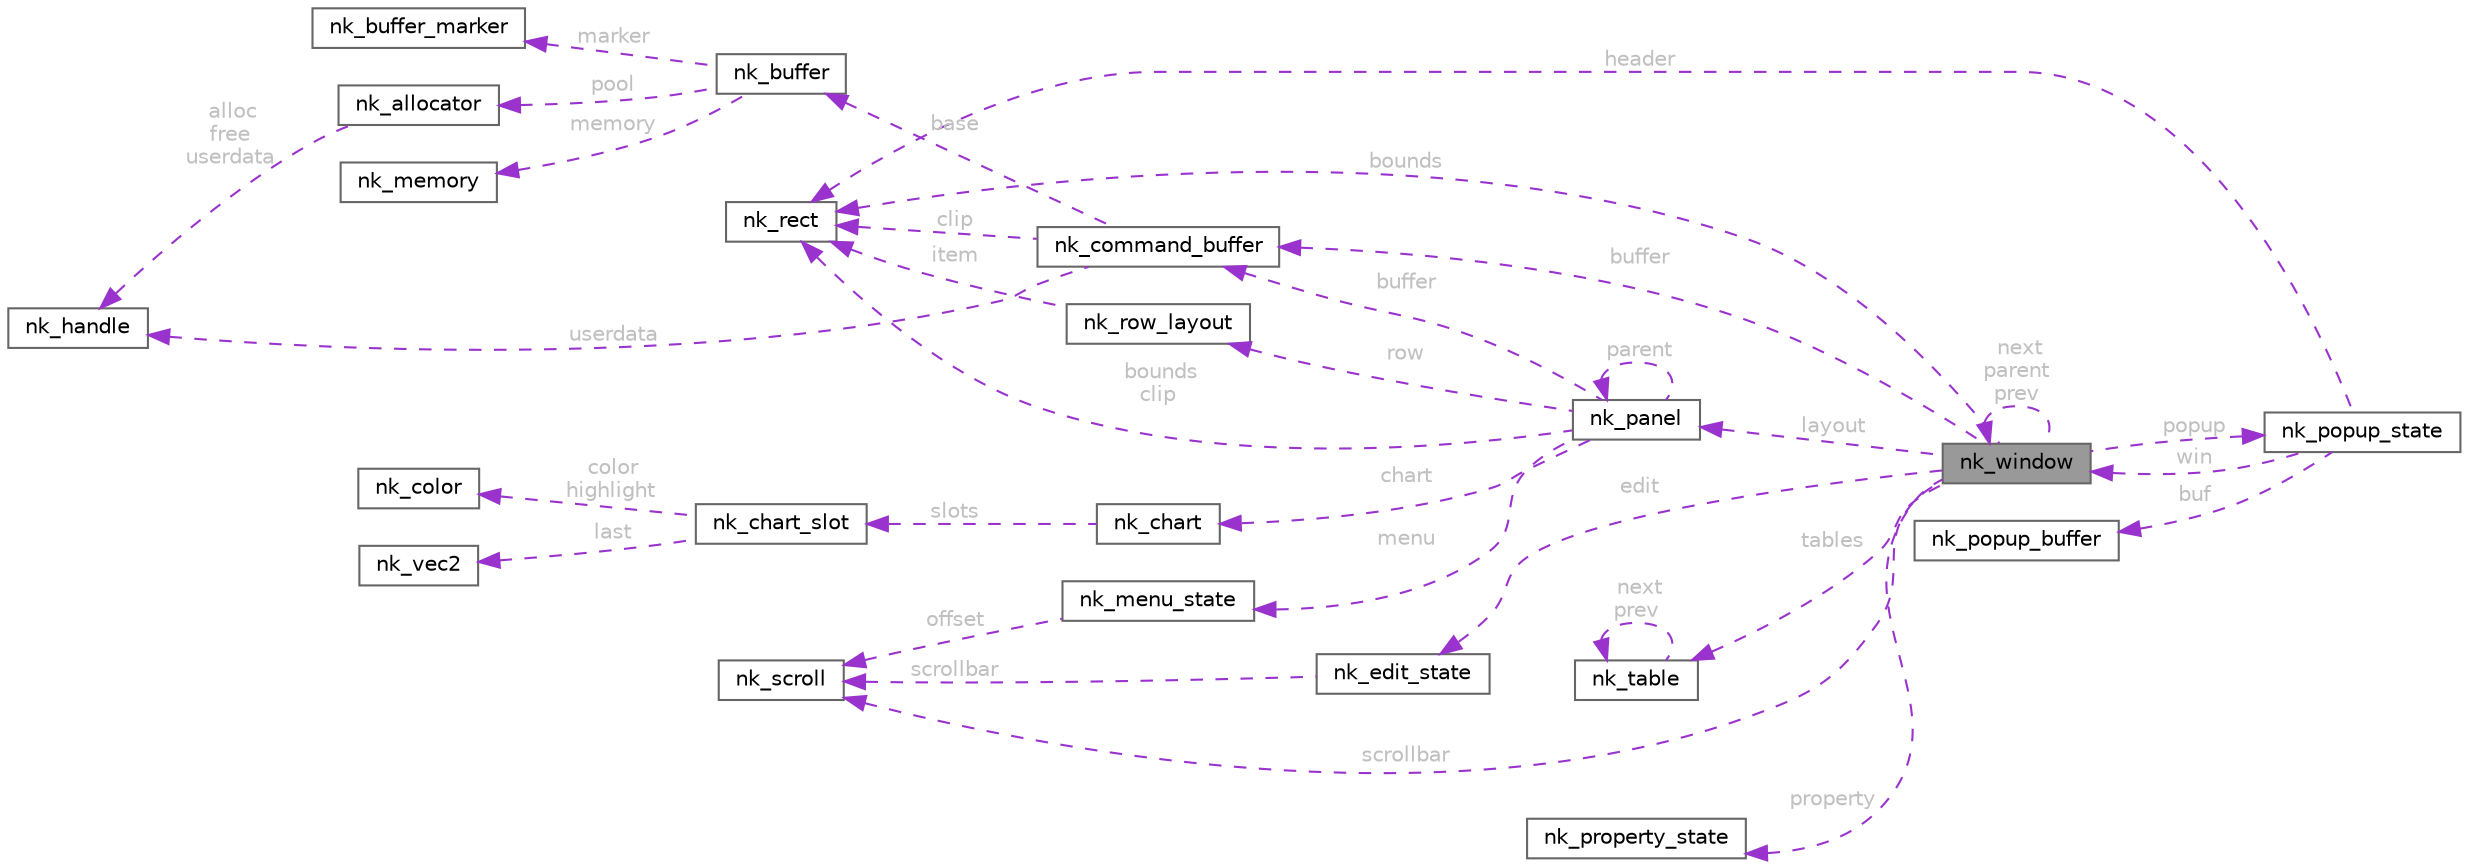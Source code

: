 digraph "nk_window"
{
 // LATEX_PDF_SIZE
  bgcolor="transparent";
  edge [fontname=Helvetica,fontsize=10,labelfontname=Helvetica,labelfontsize=10];
  node [fontname=Helvetica,fontsize=10,shape=box,height=0.2,width=0.4];
  rankdir="LR";
  Node1 [id="Node000001",label="nk_window",height=0.2,width=0.4,color="gray40", fillcolor="grey60", style="filled", fontcolor="black",tooltip=" "];
  Node2 -> Node1 [id="edge33_Node000001_Node000002",dir="back",color="darkorchid3",style="dashed",tooltip=" ",label=" bounds",fontcolor="grey" ];
  Node2 [id="Node000002",label="nk_rect",height=0.2,width=0.4,color="gray40", fillcolor="white", style="filled",URL="$structnk__rect.html",tooltip=" "];
  Node3 -> Node1 [id="edge34_Node000001_Node000003",dir="back",color="darkorchid3",style="dashed",tooltip=" ",label=" scrollbar",fontcolor="grey" ];
  Node3 [id="Node000003",label="nk_scroll",height=0.2,width=0.4,color="gray40", fillcolor="white", style="filled",URL="$structnk__scroll.html",tooltip=" "];
  Node4 -> Node1 [id="edge35_Node000001_Node000004",dir="back",color="darkorchid3",style="dashed",tooltip=" ",label=" buffer",fontcolor="grey" ];
  Node4 [id="Node000004",label="nk_command_buffer",height=0.2,width=0.4,color="gray40", fillcolor="white", style="filled",URL="$structnk__command__buffer.html",tooltip=" "];
  Node5 -> Node4 [id="edge36_Node000004_Node000005",dir="back",color="darkorchid3",style="dashed",tooltip=" ",label=" base",fontcolor="grey" ];
  Node5 [id="Node000005",label="nk_buffer",height=0.2,width=0.4,color="gray40", fillcolor="white", style="filled",URL="$structnk__buffer.html",tooltip=" "];
  Node6 -> Node5 [id="edge37_Node000005_Node000006",dir="back",color="darkorchid3",style="dashed",tooltip=" ",label=" marker",fontcolor="grey" ];
  Node6 [id="Node000006",label="nk_buffer_marker",height=0.2,width=0.4,color="gray40", fillcolor="white", style="filled",URL="$structnk__buffer__marker.html",tooltip=" "];
  Node7 -> Node5 [id="edge38_Node000005_Node000007",dir="back",color="darkorchid3",style="dashed",tooltip=" ",label=" pool",fontcolor="grey" ];
  Node7 [id="Node000007",label="nk_allocator",height=0.2,width=0.4,color="gray40", fillcolor="white", style="filled",URL="$structnk__allocator.html",tooltip=" "];
  Node8 -> Node7 [id="edge39_Node000007_Node000008",dir="back",color="darkorchid3",style="dashed",tooltip=" ",label=" alloc\nfree\nuserdata",fontcolor="grey" ];
  Node8 [id="Node000008",label="nk_handle",height=0.2,width=0.4,color="gray40", fillcolor="white", style="filled",URL="$unionnk__handle.html",tooltip=" "];
  Node9 -> Node5 [id="edge40_Node000005_Node000009",dir="back",color="darkorchid3",style="dashed",tooltip=" ",label=" memory",fontcolor="grey" ];
  Node9 [id="Node000009",label="nk_memory",height=0.2,width=0.4,color="gray40", fillcolor="white", style="filled",URL="$structnk__memory.html",tooltip=" "];
  Node2 -> Node4 [id="edge41_Node000004_Node000002",dir="back",color="darkorchid3",style="dashed",tooltip=" ",label=" clip",fontcolor="grey" ];
  Node8 -> Node4 [id="edge42_Node000004_Node000008",dir="back",color="darkorchid3",style="dashed",tooltip=" ",label=" userdata",fontcolor="grey" ];
  Node10 -> Node1 [id="edge43_Node000001_Node000010",dir="back",color="darkorchid3",style="dashed",tooltip=" ",label=" layout",fontcolor="grey" ];
  Node10 [id="Node000010",label="nk_panel",height=0.2,width=0.4,color="gray40", fillcolor="white", style="filled",URL="$structnk__panel.html",tooltip=" "];
  Node2 -> Node10 [id="edge44_Node000010_Node000002",dir="back",color="darkorchid3",style="dashed",tooltip=" ",label=" bounds\nclip",fontcolor="grey" ];
  Node11 -> Node10 [id="edge45_Node000010_Node000011",dir="back",color="darkorchid3",style="dashed",tooltip=" ",label=" menu",fontcolor="grey" ];
  Node11 [id="Node000011",label="nk_menu_state",height=0.2,width=0.4,color="gray40", fillcolor="white", style="filled",URL="$structnk__menu__state.html",tooltip=" "];
  Node3 -> Node11 [id="edge46_Node000011_Node000003",dir="back",color="darkorchid3",style="dashed",tooltip=" ",label=" offset",fontcolor="grey" ];
  Node12 -> Node10 [id="edge47_Node000010_Node000012",dir="back",color="darkorchid3",style="dashed",tooltip=" ",label=" row",fontcolor="grey" ];
  Node12 [id="Node000012",label="nk_row_layout",height=0.2,width=0.4,color="gray40", fillcolor="white", style="filled",URL="$structnk__row__layout.html",tooltip=" "];
  Node2 -> Node12 [id="edge48_Node000012_Node000002",dir="back",color="darkorchid3",style="dashed",tooltip=" ",label=" item",fontcolor="grey" ];
  Node13 -> Node10 [id="edge49_Node000010_Node000013",dir="back",color="darkorchid3",style="dashed",tooltip=" ",label=" chart",fontcolor="grey" ];
  Node13 [id="Node000013",label="nk_chart",height=0.2,width=0.4,color="gray40", fillcolor="white", style="filled",URL="$structnk__chart.html",tooltip=" "];
  Node14 -> Node13 [id="edge50_Node000013_Node000014",dir="back",color="darkorchid3",style="dashed",tooltip=" ",label=" slots",fontcolor="grey" ];
  Node14 [id="Node000014",label="nk_chart_slot",height=0.2,width=0.4,color="gray40", fillcolor="white", style="filled",URL="$structnk__chart__slot.html",tooltip=" "];
  Node15 -> Node14 [id="edge51_Node000014_Node000015",dir="back",color="darkorchid3",style="dashed",tooltip=" ",label=" color\nhighlight",fontcolor="grey" ];
  Node15 [id="Node000015",label="nk_color",height=0.2,width=0.4,color="gray40", fillcolor="white", style="filled",URL="$structnk__color.html",tooltip=" "];
  Node16 -> Node14 [id="edge52_Node000014_Node000016",dir="back",color="darkorchid3",style="dashed",tooltip=" ",label=" last",fontcolor="grey" ];
  Node16 [id="Node000016",label="nk_vec2",height=0.2,width=0.4,color="gray40", fillcolor="white", style="filled",URL="$structnk__vec2.html",tooltip=" "];
  Node4 -> Node10 [id="edge53_Node000010_Node000004",dir="back",color="darkorchid3",style="dashed",tooltip=" ",label=" buffer",fontcolor="grey" ];
  Node10 -> Node10 [id="edge54_Node000010_Node000010",dir="back",color="darkorchid3",style="dashed",tooltip=" ",label=" parent",fontcolor="grey" ];
  Node17 -> Node1 [id="edge55_Node000001_Node000017",dir="back",color="darkorchid3",style="dashed",tooltip=" ",label=" property",fontcolor="grey" ];
  Node17 [id="Node000017",label="nk_property_state",height=0.2,width=0.4,color="gray40", fillcolor="white", style="filled",URL="$structnk__property__state.html",tooltip=" "];
  Node18 -> Node1 [id="edge56_Node000001_Node000018",dir="back",color="darkorchid3",style="dashed",tooltip=" ",label=" popup",fontcolor="grey" ];
  Node18 [id="Node000018",label="nk_popup_state",height=0.2,width=0.4,color="gray40", fillcolor="white", style="filled",URL="$structnk__popup__state.html",tooltip=" "];
  Node1 -> Node18 [id="edge57_Node000018_Node000001",dir="back",color="darkorchid3",style="dashed",tooltip=" ",label=" win",fontcolor="grey" ];
  Node19 -> Node18 [id="edge58_Node000018_Node000019",dir="back",color="darkorchid3",style="dashed",tooltip=" ",label=" buf",fontcolor="grey" ];
  Node19 [id="Node000019",label="nk_popup_buffer",height=0.2,width=0.4,color="gray40", fillcolor="white", style="filled",URL="$structnk__popup__buffer.html",tooltip=" "];
  Node2 -> Node18 [id="edge59_Node000018_Node000002",dir="back",color="darkorchid3",style="dashed",tooltip=" ",label=" header",fontcolor="grey" ];
  Node20 -> Node1 [id="edge60_Node000001_Node000020",dir="back",color="darkorchid3",style="dashed",tooltip=" ",label=" edit",fontcolor="grey" ];
  Node20 [id="Node000020",label="nk_edit_state",height=0.2,width=0.4,color="gray40", fillcolor="white", style="filled",URL="$structnk__edit__state.html",tooltip=" "];
  Node3 -> Node20 [id="edge61_Node000020_Node000003",dir="back",color="darkorchid3",style="dashed",tooltip=" ",label=" scrollbar",fontcolor="grey" ];
  Node21 -> Node1 [id="edge62_Node000001_Node000021",dir="back",color="darkorchid3",style="dashed",tooltip=" ",label=" tables",fontcolor="grey" ];
  Node21 [id="Node000021",label="nk_table",height=0.2,width=0.4,color="gray40", fillcolor="white", style="filled",URL="$structnk__table.html",tooltip=" "];
  Node21 -> Node21 [id="edge63_Node000021_Node000021",dir="back",color="darkorchid3",style="dashed",tooltip=" ",label=" next\nprev",fontcolor="grey" ];
  Node1 -> Node1 [id="edge64_Node000001_Node000001",dir="back",color="darkorchid3",style="dashed",tooltip=" ",label=" next\nparent\nprev",fontcolor="grey" ];
}
